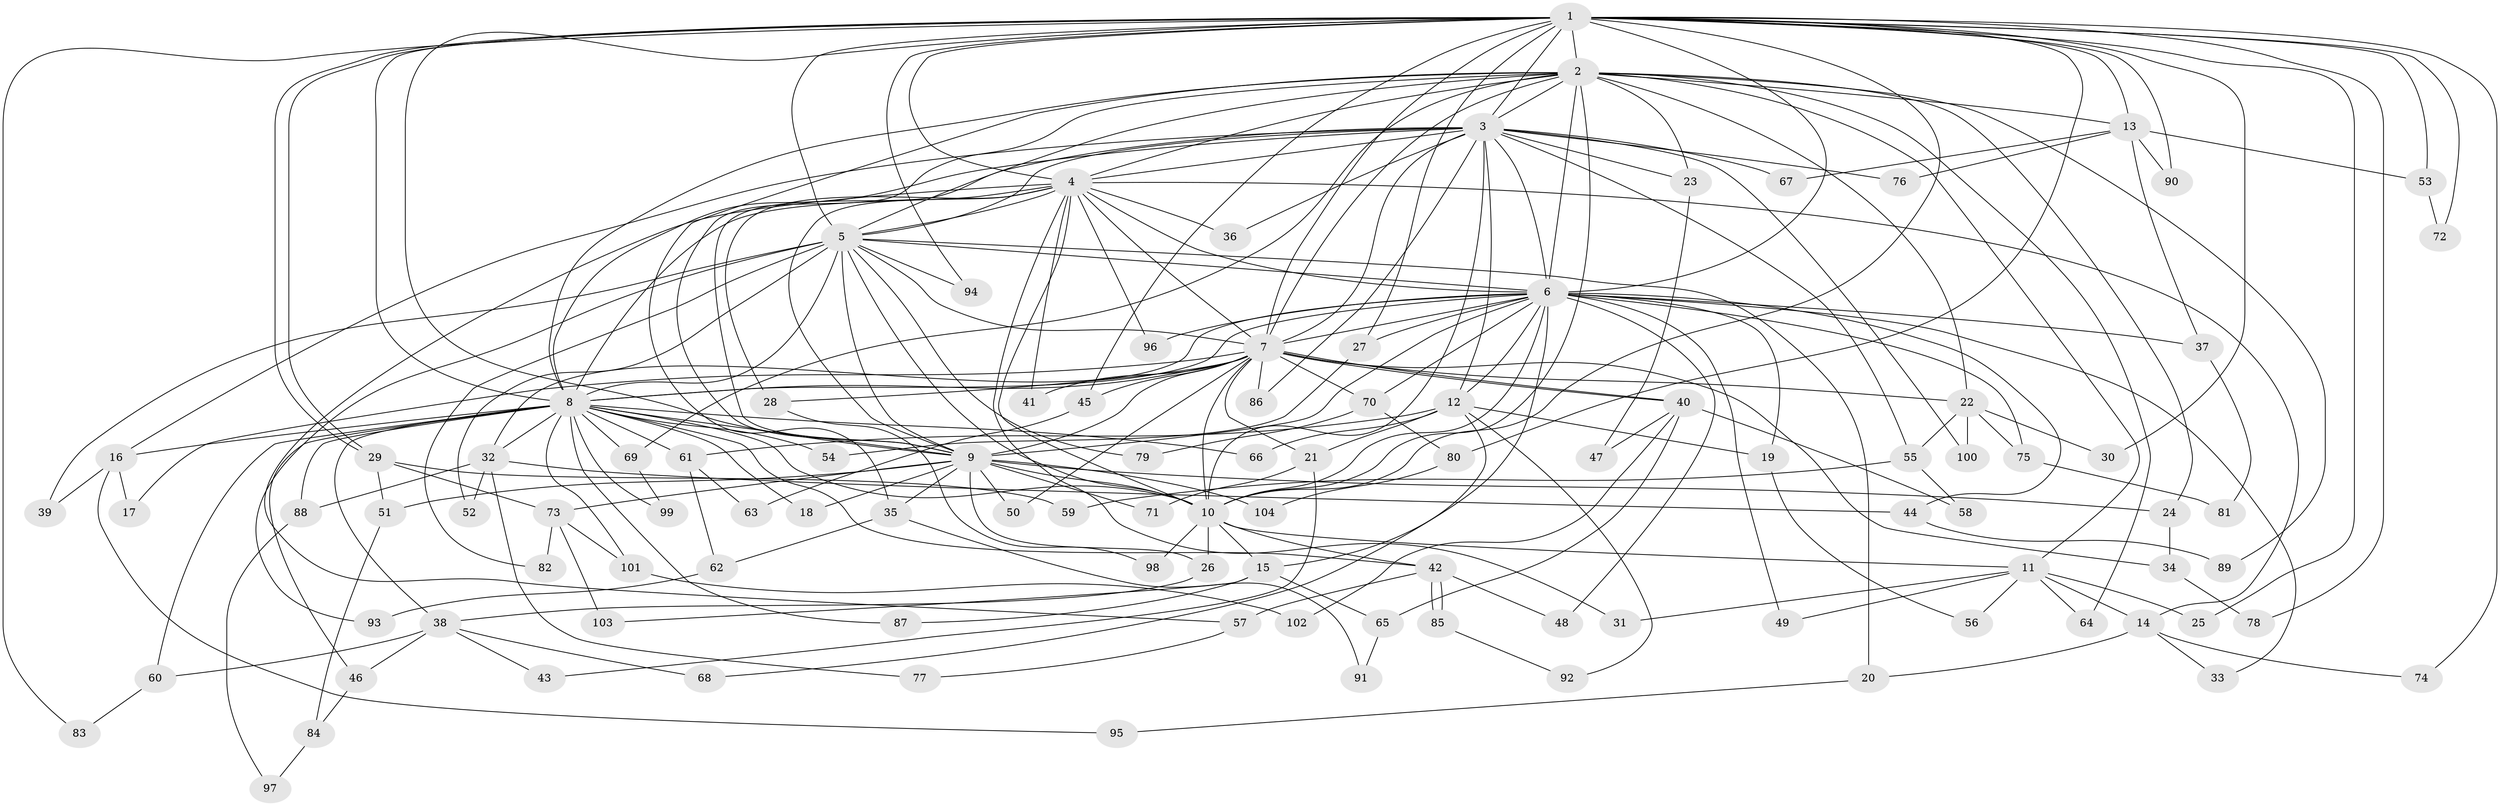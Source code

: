 // Generated by graph-tools (version 1.1) at 2025/49/03/09/25 03:49:35]
// undirected, 104 vertices, 233 edges
graph export_dot {
graph [start="1"]
  node [color=gray90,style=filled];
  1;
  2;
  3;
  4;
  5;
  6;
  7;
  8;
  9;
  10;
  11;
  12;
  13;
  14;
  15;
  16;
  17;
  18;
  19;
  20;
  21;
  22;
  23;
  24;
  25;
  26;
  27;
  28;
  29;
  30;
  31;
  32;
  33;
  34;
  35;
  36;
  37;
  38;
  39;
  40;
  41;
  42;
  43;
  44;
  45;
  46;
  47;
  48;
  49;
  50;
  51;
  52;
  53;
  54;
  55;
  56;
  57;
  58;
  59;
  60;
  61;
  62;
  63;
  64;
  65;
  66;
  67;
  68;
  69;
  70;
  71;
  72;
  73;
  74;
  75;
  76;
  77;
  78;
  79;
  80;
  81;
  82;
  83;
  84;
  85;
  86;
  87;
  88;
  89;
  90;
  91;
  92;
  93;
  94;
  95;
  96;
  97;
  98;
  99;
  100;
  101;
  102;
  103;
  104;
  1 -- 2;
  1 -- 3;
  1 -- 4;
  1 -- 5;
  1 -- 6;
  1 -- 7;
  1 -- 8;
  1 -- 9;
  1 -- 10;
  1 -- 13;
  1 -- 25;
  1 -- 27;
  1 -- 29;
  1 -- 29;
  1 -- 30;
  1 -- 45;
  1 -- 53;
  1 -- 72;
  1 -- 74;
  1 -- 78;
  1 -- 80;
  1 -- 83;
  1 -- 90;
  1 -- 94;
  2 -- 3;
  2 -- 4;
  2 -- 5;
  2 -- 6;
  2 -- 7;
  2 -- 8;
  2 -- 9;
  2 -- 10;
  2 -- 11;
  2 -- 13;
  2 -- 22;
  2 -- 23;
  2 -- 24;
  2 -- 35;
  2 -- 64;
  2 -- 69;
  2 -- 89;
  3 -- 4;
  3 -- 5;
  3 -- 6;
  3 -- 7;
  3 -- 8;
  3 -- 9;
  3 -- 10;
  3 -- 12;
  3 -- 16;
  3 -- 23;
  3 -- 36;
  3 -- 55;
  3 -- 67;
  3 -- 76;
  3 -- 86;
  3 -- 100;
  4 -- 5;
  4 -- 6;
  4 -- 7;
  4 -- 8;
  4 -- 9;
  4 -- 10;
  4 -- 14;
  4 -- 28;
  4 -- 31;
  4 -- 36;
  4 -- 41;
  4 -- 57;
  4 -- 96;
  5 -- 6;
  5 -- 7;
  5 -- 8;
  5 -- 9;
  5 -- 10;
  5 -- 20;
  5 -- 39;
  5 -- 52;
  5 -- 79;
  5 -- 82;
  5 -- 93;
  5 -- 94;
  6 -- 7;
  6 -- 8;
  6 -- 9;
  6 -- 10;
  6 -- 12;
  6 -- 19;
  6 -- 27;
  6 -- 32;
  6 -- 33;
  6 -- 37;
  6 -- 44;
  6 -- 48;
  6 -- 49;
  6 -- 68;
  6 -- 70;
  6 -- 75;
  6 -- 96;
  7 -- 8;
  7 -- 9;
  7 -- 10;
  7 -- 17;
  7 -- 21;
  7 -- 22;
  7 -- 28;
  7 -- 34;
  7 -- 40;
  7 -- 40;
  7 -- 41;
  7 -- 45;
  7 -- 50;
  7 -- 70;
  7 -- 86;
  8 -- 9;
  8 -- 10;
  8 -- 16;
  8 -- 18;
  8 -- 32;
  8 -- 38;
  8 -- 42;
  8 -- 46;
  8 -- 54;
  8 -- 60;
  8 -- 61;
  8 -- 66;
  8 -- 69;
  8 -- 87;
  8 -- 88;
  8 -- 99;
  8 -- 101;
  9 -- 10;
  9 -- 18;
  9 -- 24;
  9 -- 26;
  9 -- 35;
  9 -- 50;
  9 -- 51;
  9 -- 71;
  9 -- 73;
  9 -- 104;
  10 -- 11;
  10 -- 15;
  10 -- 26;
  10 -- 42;
  10 -- 98;
  11 -- 14;
  11 -- 25;
  11 -- 31;
  11 -- 49;
  11 -- 56;
  11 -- 64;
  12 -- 15;
  12 -- 19;
  12 -- 21;
  12 -- 61;
  12 -- 66;
  12 -- 92;
  13 -- 37;
  13 -- 53;
  13 -- 67;
  13 -- 76;
  13 -- 90;
  14 -- 20;
  14 -- 33;
  14 -- 74;
  15 -- 65;
  15 -- 87;
  15 -- 103;
  16 -- 17;
  16 -- 39;
  16 -- 95;
  19 -- 56;
  20 -- 95;
  21 -- 43;
  21 -- 71;
  22 -- 30;
  22 -- 55;
  22 -- 75;
  22 -- 100;
  23 -- 47;
  24 -- 34;
  26 -- 38;
  27 -- 54;
  28 -- 98;
  29 -- 51;
  29 -- 59;
  29 -- 73;
  32 -- 44;
  32 -- 52;
  32 -- 77;
  32 -- 88;
  34 -- 78;
  35 -- 62;
  35 -- 91;
  37 -- 81;
  38 -- 43;
  38 -- 46;
  38 -- 60;
  38 -- 68;
  40 -- 47;
  40 -- 58;
  40 -- 65;
  40 -- 102;
  42 -- 48;
  42 -- 57;
  42 -- 85;
  42 -- 85;
  44 -- 89;
  45 -- 63;
  46 -- 84;
  51 -- 84;
  53 -- 72;
  55 -- 58;
  55 -- 59;
  57 -- 77;
  60 -- 83;
  61 -- 62;
  61 -- 63;
  62 -- 93;
  65 -- 91;
  69 -- 99;
  70 -- 79;
  70 -- 80;
  73 -- 82;
  73 -- 101;
  73 -- 103;
  75 -- 81;
  80 -- 104;
  84 -- 97;
  85 -- 92;
  88 -- 97;
  101 -- 102;
}
